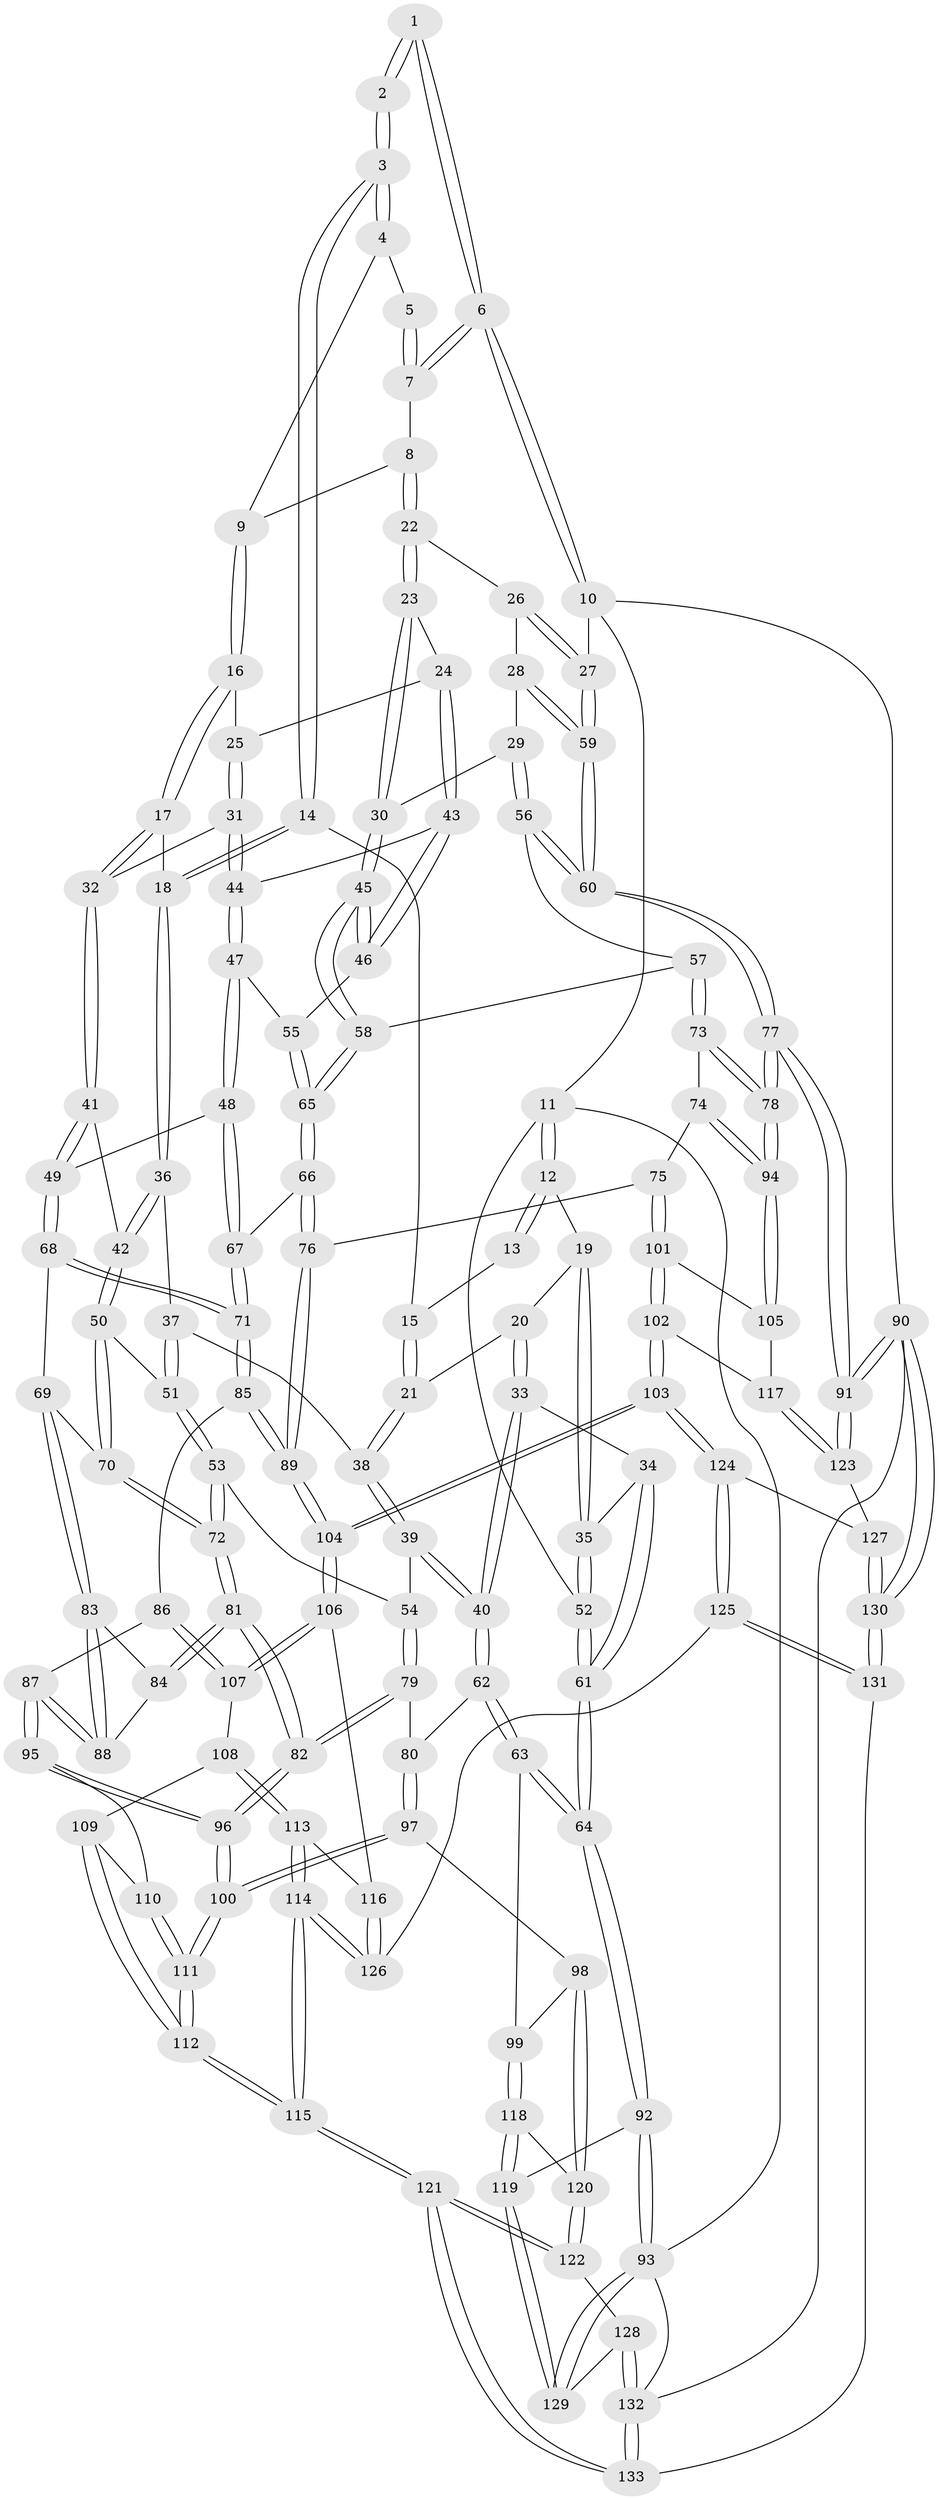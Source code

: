 // Generated by graph-tools (version 1.1) at 2025/51/03/09/25 03:51:06]
// undirected, 133 vertices, 329 edges
graph export_dot {
graph [start="1"]
  node [color=gray90,style=filled];
  1 [pos="+0.8651226520414478+0"];
  2 [pos="+0.5304237774402706+0"];
  3 [pos="+0.5612942868311445+0.06005391581378069"];
  4 [pos="+0.7773358939034208+0.05145858939230592"];
  5 [pos="+0.8263989306701074+0"];
  6 [pos="+1+0"];
  7 [pos="+0.8536714580885247+0.09967093136583172"];
  8 [pos="+0.8552290980713638+0.11897044872791027"];
  9 [pos="+0.778822579874242+0.11862651426054117"];
  10 [pos="+1+0"];
  11 [pos="+0+0"];
  12 [pos="+0+0"];
  13 [pos="+0.4461701481222956+0"];
  14 [pos="+0.5630441459079831+0.11863234668143717"];
  15 [pos="+0.3160516375348139+0.12398048167695637"];
  16 [pos="+0.7088394731236896+0.15222726645785978"];
  17 [pos="+0.5998368884633157+0.13790554078758313"];
  18 [pos="+0.5634409748621708+0.1203940892808878"];
  19 [pos="+0.05999471031141142+0"];
  20 [pos="+0.2120208815597579+0.16856552669586428"];
  21 [pos="+0.2306724099882465+0.1777309269663634"];
  22 [pos="+0.8956795123890683+0.16035829958408818"];
  23 [pos="+0.8815988087235093+0.21206844665683555"];
  24 [pos="+0.8286880637153629+0.24049322804606477"];
  25 [pos="+0.787338442830713+0.22059917315417532"];
  26 [pos="+0.9497959964661588+0.13344968314202002"];
  27 [pos="+1+0"];
  28 [pos="+1+0.2878145162116268"];
  29 [pos="+0.9597562797897142+0.29079376388804634"];
  30 [pos="+0.9521350516425172+0.28790809924294747"];
  31 [pos="+0.7060554804928663+0.27873961244962503"];
  32 [pos="+0.6928008364800688+0.2737184933995277"];
  33 [pos="+0.09357430284141889+0.3270742757753617"];
  34 [pos="+0.08559849793086895+0.3254986640399796"];
  35 [pos="+0.07005129800565482+0.298736479030992"];
  36 [pos="+0.5511561121578352+0.1448331364402543"];
  37 [pos="+0.3115226355441302+0.22691745153520673"];
  38 [pos="+0.2507278732208518+0.20276839520865123"];
  39 [pos="+0.24117652836075984+0.41964198269134667"];
  40 [pos="+0.1791095072117501+0.4423749392666521"];
  41 [pos="+0.6365163734455636+0.391535640764293"];
  42 [pos="+0.5212869040457139+0.2771587806673027"];
  43 [pos="+0.8192627554351581+0.2686064766862555"];
  44 [pos="+0.7295482183380251+0.2980045992120878"];
  45 [pos="+0.8530027201602117+0.3712487800873143"];
  46 [pos="+0.823006482428232+0.347222704312831"];
  47 [pos="+0.7447012438406874+0.368099411336898"];
  48 [pos="+0.6797744136129152+0.3930817859215583"];
  49 [pos="+0.6375316901541129+0.3936086174424914"];
  50 [pos="+0.42384210386563254+0.3671817557828958"];
  51 [pos="+0.42304659410695866+0.3673249647884775"];
  52 [pos="+0+0"];
  53 [pos="+0.36121075677215514+0.4144117223242873"];
  54 [pos="+0.3285785702876995+0.43514588038495544"];
  55 [pos="+0.7488076844687528+0.36901054299945163"];
  56 [pos="+0.9449809678453834+0.43648278862044526"];
  57 [pos="+0.9014977306735746+0.45710314473865027"];
  58 [pos="+0.8829248173331099+0.4505792284614713"];
  59 [pos="+1+0.29885672804035196"];
  60 [pos="+1+0.42559117367561844"];
  61 [pos="+0+0.4161225683543297"];
  62 [pos="+0.1234589660809689+0.5335242781640808"];
  63 [pos="+0.11258965256100541+0.539313739489197"];
  64 [pos="+0+0.5619030947065657"];
  65 [pos="+0.795561541436596+0.48930831220616644"];
  66 [pos="+0.7953092873327259+0.4895574135420197"];
  67 [pos="+0.7566384037244019+0.48606953089947963"];
  68 [pos="+0.6144184113263657+0.45753008931742484"];
  69 [pos="+0.5407590850009837+0.4822314947589317"];
  70 [pos="+0.5168255998923076+0.4734162997853464"];
  71 [pos="+0.6608974437786602+0.5191918077747432"];
  72 [pos="+0.46007780817482014+0.5255606768787556"];
  73 [pos="+0.919521887275647+0.5154952898753002"];
  74 [pos="+0.8929355613534099+0.5946289610816419"];
  75 [pos="+0.8686750983581291+0.6189940393165937"];
  76 [pos="+0.7911589031857708+0.5958379177121594"];
  77 [pos="+1+0.6357965883298629"];
  78 [pos="+1+0.6367685927749134"];
  79 [pos="+0.36245682984026945+0.5846453359571653"];
  80 [pos="+0.15674603147911478+0.555518051682455"];
  81 [pos="+0.4084051050305049+0.6056041614644939"];
  82 [pos="+0.3852475584312559+0.6247143901220504"];
  83 [pos="+0.5408182935413534+0.4848576337860456"];
  84 [pos="+0.4974126047379057+0.5767045430316531"];
  85 [pos="+0.6626357969826969+0.5899179834080334"];
  86 [pos="+0.5961512814394605+0.6197376475007469"];
  87 [pos="+0.5874466622694526+0.6207705166935805"];
  88 [pos="+0.5706604091132154+0.5988101011141801"];
  89 [pos="+0.7339204504088251+0.6327202521099695"];
  90 [pos="+1+1"];
  91 [pos="+1+1"];
  92 [pos="+0+0.6982291558971057"];
  93 [pos="+0+1"];
  94 [pos="+1+0.6405569346983789"];
  95 [pos="+0.5557908221939233+0.6554484683860287"];
  96 [pos="+0.3851793174708618+0.6286149647788933"];
  97 [pos="+0.2716029399541743+0.687659610997343"];
  98 [pos="+0.2555836961373699+0.7036172573029309"];
  99 [pos="+0.13520163240767827+0.7084300186903629"];
  100 [pos="+0.37068505259107265+0.6672754181478042"];
  101 [pos="+0.8909231729164336+0.6851797498445027"];
  102 [pos="+0.8436460155856874+0.7744367125032012"];
  103 [pos="+0.7964740131192706+0.807139421826073"];
  104 [pos="+0.7336702777452101+0.7508609336374493"];
  105 [pos="+1+0.686580659779094"];
  106 [pos="+0.7284842230622128+0.7513462361711443"];
  107 [pos="+0.6443754220744671+0.7108219269784103"];
  108 [pos="+0.5753275381222553+0.7249427603675836"];
  109 [pos="+0.5581935859302802+0.7138748832917899"];
  110 [pos="+0.5538035604075954+0.6993765017491311"];
  111 [pos="+0.3948588886908899+0.7267895708396998"];
  112 [pos="+0.43023245895850926+0.8898693698687317"];
  113 [pos="+0.6157867203296262+0.8012050158065309"];
  114 [pos="+0.48383220469454447+0.9072952309385964"];
  115 [pos="+0.43065199136792526+0.9228557654548787"];
  116 [pos="+0.6208956128682528+0.8005026025803404"];
  117 [pos="+0.9449223041205183+0.7885843994670759"];
  118 [pos="+0.08967213955805525+0.7846800256698423"];
  119 [pos="+0.07974507952981137+0.7928655083971755"];
  120 [pos="+0.2373058994349909+0.7847472966181865"];
  121 [pos="+0.42811943914192624+0.9268443884694945"];
  122 [pos="+0.27724779980739533+0.8713612495085696"];
  123 [pos="+1+1"];
  124 [pos="+0.796823529361762+0.8190211100069056"];
  125 [pos="+0.7053550853162417+0.9298675256923704"];
  126 [pos="+0.6960364527146855+0.927069453446586"];
  127 [pos="+0.8073019456048344+0.8306295082855767"];
  128 [pos="+0.12703330834150395+0.9110523833326325"];
  129 [pos="+0.11352340745485195+0.8958999640795589"];
  130 [pos="+0.9567902603549754+1"];
  131 [pos="+0.7571357134353484+1"];
  132 [pos="+0.13991182365935506+1"];
  133 [pos="+0.41243437576881986+1"];
  1 -- 2;
  1 -- 2;
  1 -- 6;
  1 -- 6;
  2 -- 3;
  2 -- 3;
  3 -- 4;
  3 -- 4;
  3 -- 14;
  3 -- 14;
  4 -- 5;
  4 -- 9;
  5 -- 7;
  5 -- 7;
  6 -- 7;
  6 -- 7;
  6 -- 10;
  6 -- 10;
  7 -- 8;
  8 -- 9;
  8 -- 22;
  8 -- 22;
  9 -- 16;
  9 -- 16;
  10 -- 11;
  10 -- 27;
  10 -- 90;
  11 -- 12;
  11 -- 12;
  11 -- 52;
  11 -- 93;
  12 -- 13;
  12 -- 13;
  12 -- 19;
  13 -- 15;
  14 -- 15;
  14 -- 18;
  14 -- 18;
  15 -- 21;
  15 -- 21;
  16 -- 17;
  16 -- 17;
  16 -- 25;
  17 -- 18;
  17 -- 32;
  17 -- 32;
  18 -- 36;
  18 -- 36;
  19 -- 20;
  19 -- 35;
  19 -- 35;
  20 -- 21;
  20 -- 33;
  20 -- 33;
  21 -- 38;
  21 -- 38;
  22 -- 23;
  22 -- 23;
  22 -- 26;
  23 -- 24;
  23 -- 30;
  23 -- 30;
  24 -- 25;
  24 -- 43;
  24 -- 43;
  25 -- 31;
  25 -- 31;
  26 -- 27;
  26 -- 27;
  26 -- 28;
  27 -- 59;
  27 -- 59;
  28 -- 29;
  28 -- 59;
  28 -- 59;
  29 -- 30;
  29 -- 56;
  29 -- 56;
  30 -- 45;
  30 -- 45;
  31 -- 32;
  31 -- 44;
  31 -- 44;
  32 -- 41;
  32 -- 41;
  33 -- 34;
  33 -- 40;
  33 -- 40;
  34 -- 35;
  34 -- 61;
  34 -- 61;
  35 -- 52;
  35 -- 52;
  36 -- 37;
  36 -- 42;
  36 -- 42;
  37 -- 38;
  37 -- 51;
  37 -- 51;
  38 -- 39;
  38 -- 39;
  39 -- 40;
  39 -- 40;
  39 -- 54;
  40 -- 62;
  40 -- 62;
  41 -- 42;
  41 -- 49;
  41 -- 49;
  42 -- 50;
  42 -- 50;
  43 -- 44;
  43 -- 46;
  43 -- 46;
  44 -- 47;
  44 -- 47;
  45 -- 46;
  45 -- 46;
  45 -- 58;
  45 -- 58;
  46 -- 55;
  47 -- 48;
  47 -- 48;
  47 -- 55;
  48 -- 49;
  48 -- 67;
  48 -- 67;
  49 -- 68;
  49 -- 68;
  50 -- 51;
  50 -- 70;
  50 -- 70;
  51 -- 53;
  51 -- 53;
  52 -- 61;
  52 -- 61;
  53 -- 54;
  53 -- 72;
  53 -- 72;
  54 -- 79;
  54 -- 79;
  55 -- 65;
  55 -- 65;
  56 -- 57;
  56 -- 60;
  56 -- 60;
  57 -- 58;
  57 -- 73;
  57 -- 73;
  58 -- 65;
  58 -- 65;
  59 -- 60;
  59 -- 60;
  60 -- 77;
  60 -- 77;
  61 -- 64;
  61 -- 64;
  62 -- 63;
  62 -- 63;
  62 -- 80;
  63 -- 64;
  63 -- 64;
  63 -- 99;
  64 -- 92;
  64 -- 92;
  65 -- 66;
  65 -- 66;
  66 -- 67;
  66 -- 76;
  66 -- 76;
  67 -- 71;
  67 -- 71;
  68 -- 69;
  68 -- 71;
  68 -- 71;
  69 -- 70;
  69 -- 83;
  69 -- 83;
  70 -- 72;
  70 -- 72;
  71 -- 85;
  71 -- 85;
  72 -- 81;
  72 -- 81;
  73 -- 74;
  73 -- 78;
  73 -- 78;
  74 -- 75;
  74 -- 94;
  74 -- 94;
  75 -- 76;
  75 -- 101;
  75 -- 101;
  76 -- 89;
  76 -- 89;
  77 -- 78;
  77 -- 78;
  77 -- 91;
  77 -- 91;
  78 -- 94;
  78 -- 94;
  79 -- 80;
  79 -- 82;
  79 -- 82;
  80 -- 97;
  80 -- 97;
  81 -- 82;
  81 -- 82;
  81 -- 84;
  81 -- 84;
  82 -- 96;
  82 -- 96;
  83 -- 84;
  83 -- 88;
  83 -- 88;
  84 -- 88;
  85 -- 86;
  85 -- 89;
  85 -- 89;
  86 -- 87;
  86 -- 107;
  86 -- 107;
  87 -- 88;
  87 -- 88;
  87 -- 95;
  87 -- 95;
  89 -- 104;
  89 -- 104;
  90 -- 91;
  90 -- 91;
  90 -- 130;
  90 -- 130;
  90 -- 132;
  91 -- 123;
  91 -- 123;
  92 -- 93;
  92 -- 93;
  92 -- 119;
  93 -- 129;
  93 -- 129;
  93 -- 132;
  94 -- 105;
  94 -- 105;
  95 -- 96;
  95 -- 96;
  95 -- 110;
  96 -- 100;
  96 -- 100;
  97 -- 98;
  97 -- 100;
  97 -- 100;
  98 -- 99;
  98 -- 120;
  98 -- 120;
  99 -- 118;
  99 -- 118;
  100 -- 111;
  100 -- 111;
  101 -- 102;
  101 -- 102;
  101 -- 105;
  102 -- 103;
  102 -- 103;
  102 -- 117;
  103 -- 104;
  103 -- 104;
  103 -- 124;
  103 -- 124;
  104 -- 106;
  104 -- 106;
  105 -- 117;
  106 -- 107;
  106 -- 107;
  106 -- 116;
  107 -- 108;
  108 -- 109;
  108 -- 113;
  108 -- 113;
  109 -- 110;
  109 -- 112;
  109 -- 112;
  110 -- 111;
  110 -- 111;
  111 -- 112;
  111 -- 112;
  112 -- 115;
  112 -- 115;
  113 -- 114;
  113 -- 114;
  113 -- 116;
  114 -- 115;
  114 -- 115;
  114 -- 126;
  114 -- 126;
  115 -- 121;
  115 -- 121;
  116 -- 126;
  116 -- 126;
  117 -- 123;
  117 -- 123;
  118 -- 119;
  118 -- 119;
  118 -- 120;
  119 -- 129;
  119 -- 129;
  120 -- 122;
  120 -- 122;
  121 -- 122;
  121 -- 122;
  121 -- 133;
  121 -- 133;
  122 -- 128;
  123 -- 127;
  124 -- 125;
  124 -- 125;
  124 -- 127;
  125 -- 126;
  125 -- 131;
  125 -- 131;
  127 -- 130;
  127 -- 130;
  128 -- 129;
  128 -- 132;
  128 -- 132;
  130 -- 131;
  130 -- 131;
  131 -- 133;
  132 -- 133;
  132 -- 133;
}

